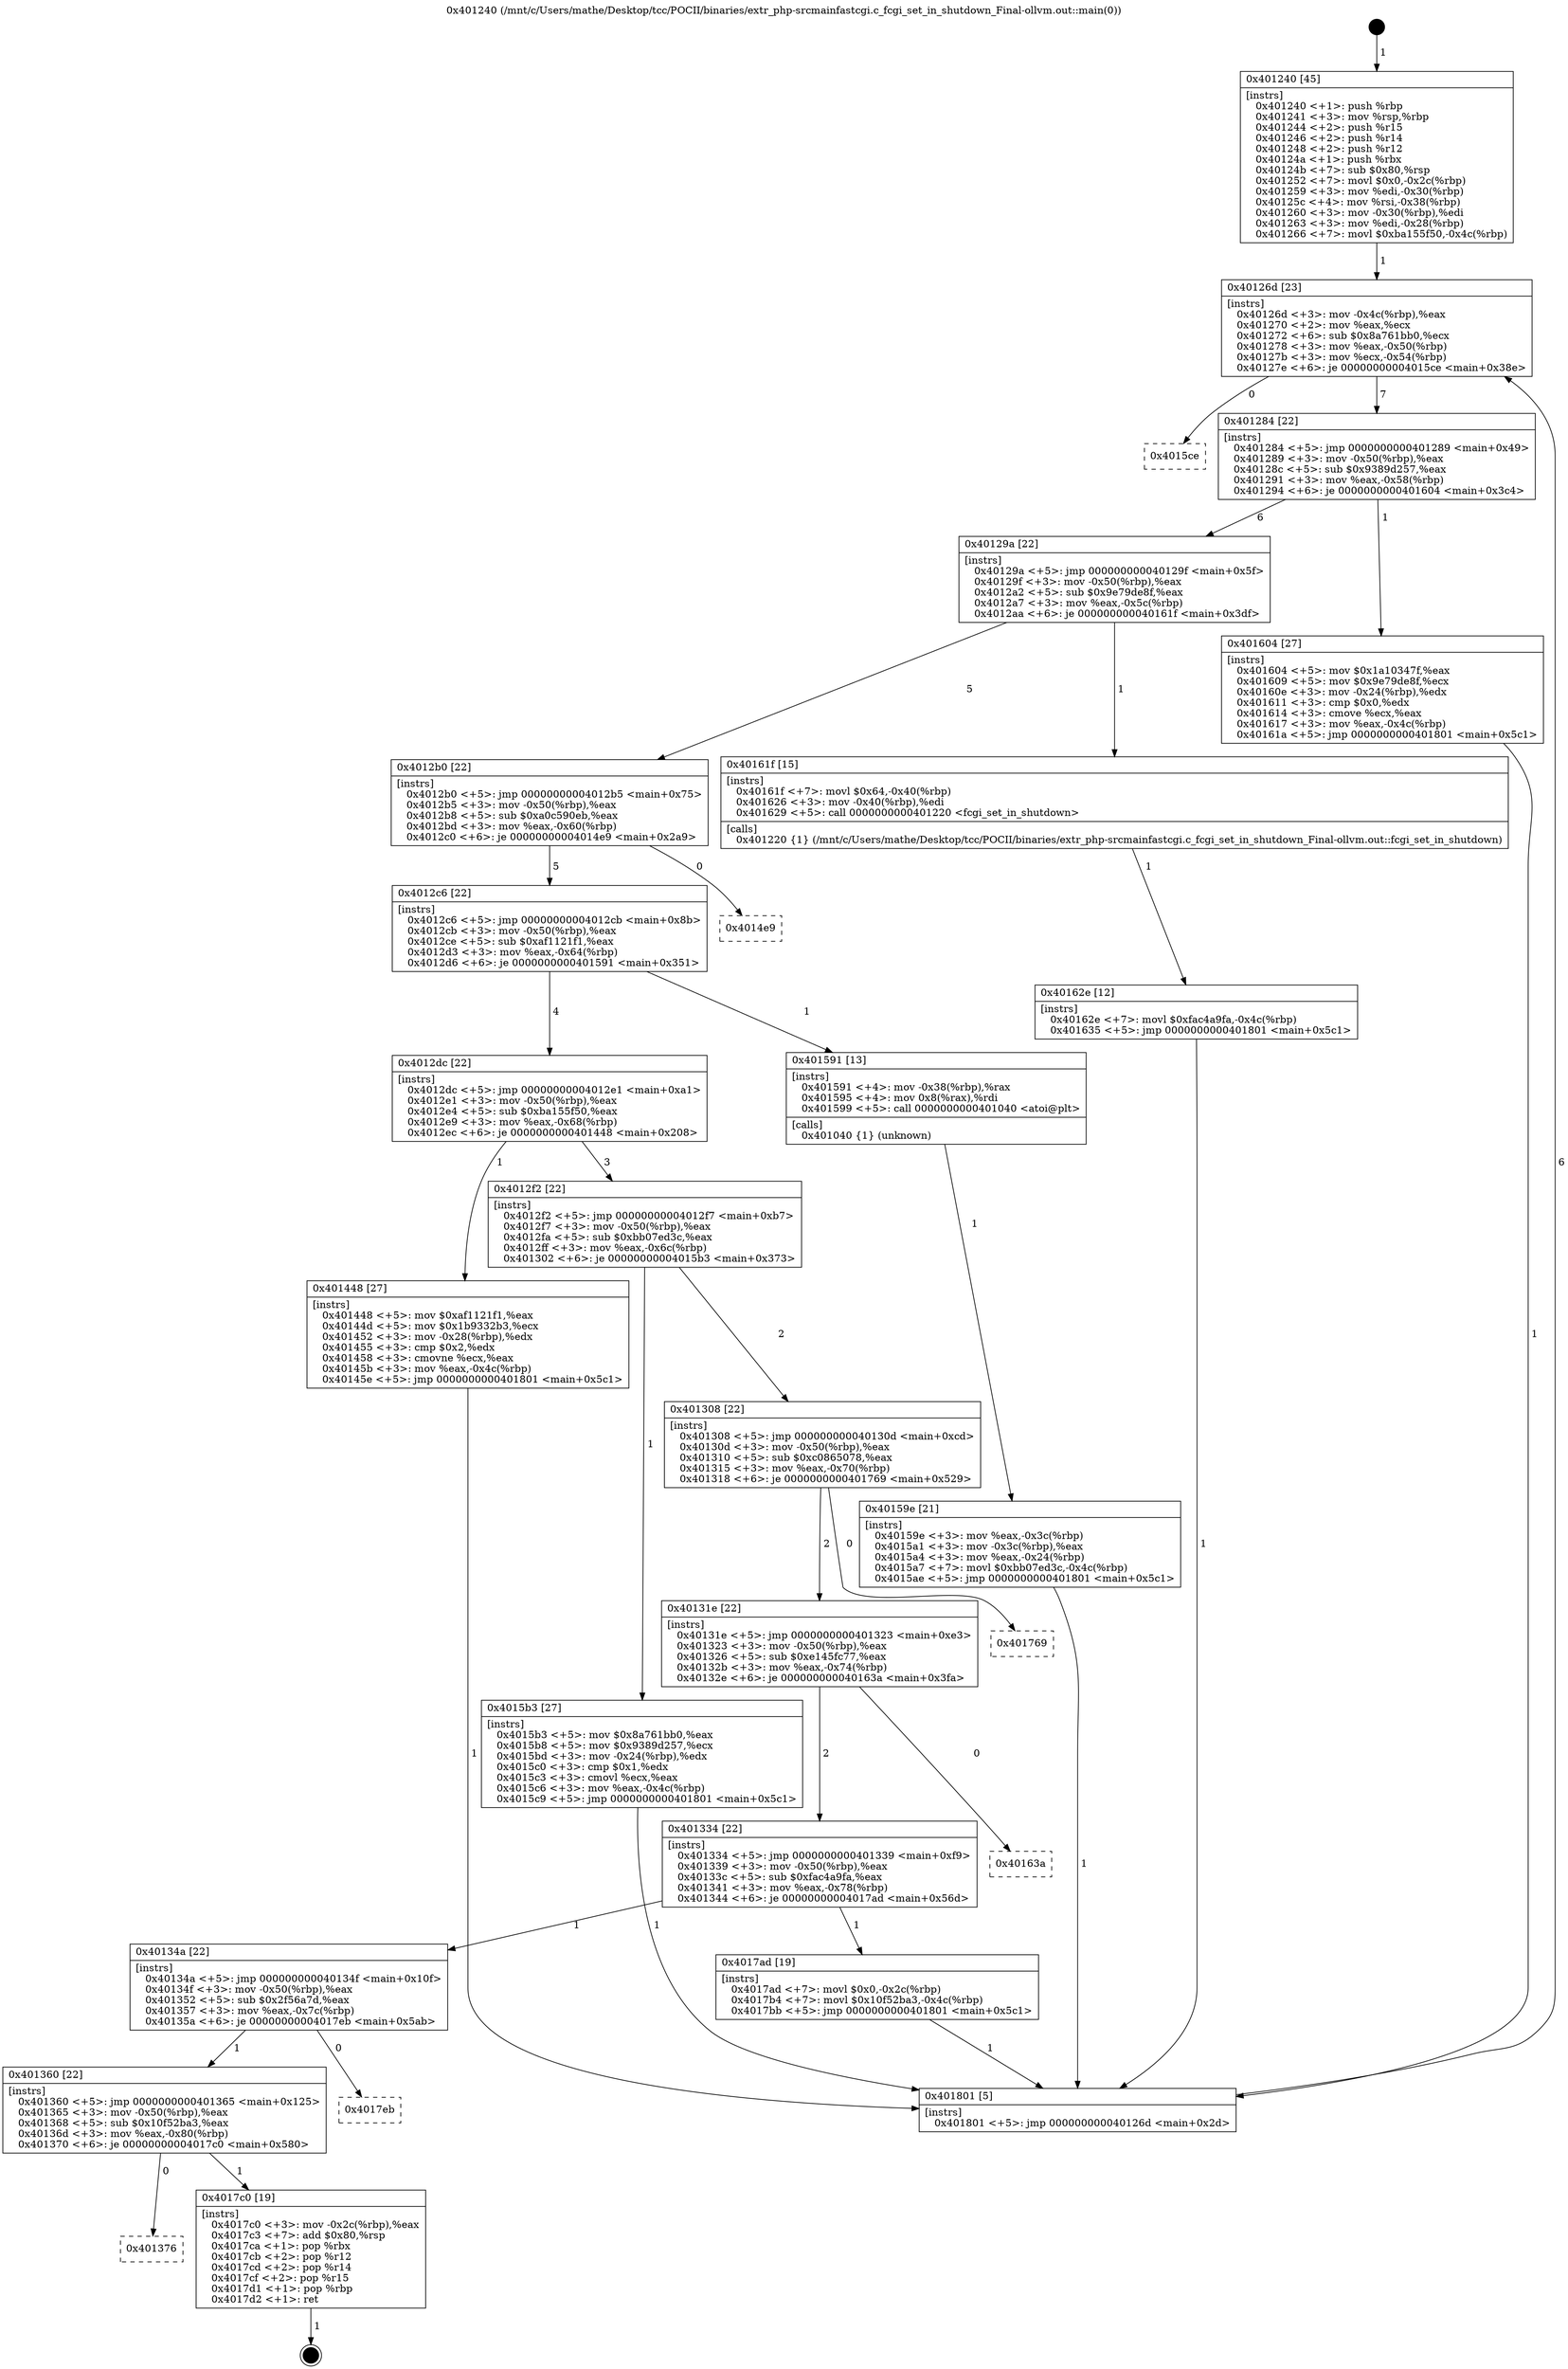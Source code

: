 digraph "0x401240" {
  label = "0x401240 (/mnt/c/Users/mathe/Desktop/tcc/POCII/binaries/extr_php-srcmainfastcgi.c_fcgi_set_in_shutdown_Final-ollvm.out::main(0))"
  labelloc = "t"
  node[shape=record]

  Entry [label="",width=0.3,height=0.3,shape=circle,fillcolor=black,style=filled]
  "0x40126d" [label="{
     0x40126d [23]\l
     | [instrs]\l
     &nbsp;&nbsp;0x40126d \<+3\>: mov -0x4c(%rbp),%eax\l
     &nbsp;&nbsp;0x401270 \<+2\>: mov %eax,%ecx\l
     &nbsp;&nbsp;0x401272 \<+6\>: sub $0x8a761bb0,%ecx\l
     &nbsp;&nbsp;0x401278 \<+3\>: mov %eax,-0x50(%rbp)\l
     &nbsp;&nbsp;0x40127b \<+3\>: mov %ecx,-0x54(%rbp)\l
     &nbsp;&nbsp;0x40127e \<+6\>: je 00000000004015ce \<main+0x38e\>\l
  }"]
  "0x4015ce" [label="{
     0x4015ce\l
  }", style=dashed]
  "0x401284" [label="{
     0x401284 [22]\l
     | [instrs]\l
     &nbsp;&nbsp;0x401284 \<+5\>: jmp 0000000000401289 \<main+0x49\>\l
     &nbsp;&nbsp;0x401289 \<+3\>: mov -0x50(%rbp),%eax\l
     &nbsp;&nbsp;0x40128c \<+5\>: sub $0x9389d257,%eax\l
     &nbsp;&nbsp;0x401291 \<+3\>: mov %eax,-0x58(%rbp)\l
     &nbsp;&nbsp;0x401294 \<+6\>: je 0000000000401604 \<main+0x3c4\>\l
  }"]
  Exit [label="",width=0.3,height=0.3,shape=circle,fillcolor=black,style=filled,peripheries=2]
  "0x401604" [label="{
     0x401604 [27]\l
     | [instrs]\l
     &nbsp;&nbsp;0x401604 \<+5\>: mov $0x1a10347f,%eax\l
     &nbsp;&nbsp;0x401609 \<+5\>: mov $0x9e79de8f,%ecx\l
     &nbsp;&nbsp;0x40160e \<+3\>: mov -0x24(%rbp),%edx\l
     &nbsp;&nbsp;0x401611 \<+3\>: cmp $0x0,%edx\l
     &nbsp;&nbsp;0x401614 \<+3\>: cmove %ecx,%eax\l
     &nbsp;&nbsp;0x401617 \<+3\>: mov %eax,-0x4c(%rbp)\l
     &nbsp;&nbsp;0x40161a \<+5\>: jmp 0000000000401801 \<main+0x5c1\>\l
  }"]
  "0x40129a" [label="{
     0x40129a [22]\l
     | [instrs]\l
     &nbsp;&nbsp;0x40129a \<+5\>: jmp 000000000040129f \<main+0x5f\>\l
     &nbsp;&nbsp;0x40129f \<+3\>: mov -0x50(%rbp),%eax\l
     &nbsp;&nbsp;0x4012a2 \<+5\>: sub $0x9e79de8f,%eax\l
     &nbsp;&nbsp;0x4012a7 \<+3\>: mov %eax,-0x5c(%rbp)\l
     &nbsp;&nbsp;0x4012aa \<+6\>: je 000000000040161f \<main+0x3df\>\l
  }"]
  "0x401376" [label="{
     0x401376\l
  }", style=dashed]
  "0x40161f" [label="{
     0x40161f [15]\l
     | [instrs]\l
     &nbsp;&nbsp;0x40161f \<+7\>: movl $0x64,-0x40(%rbp)\l
     &nbsp;&nbsp;0x401626 \<+3\>: mov -0x40(%rbp),%edi\l
     &nbsp;&nbsp;0x401629 \<+5\>: call 0000000000401220 \<fcgi_set_in_shutdown\>\l
     | [calls]\l
     &nbsp;&nbsp;0x401220 \{1\} (/mnt/c/Users/mathe/Desktop/tcc/POCII/binaries/extr_php-srcmainfastcgi.c_fcgi_set_in_shutdown_Final-ollvm.out::fcgi_set_in_shutdown)\l
  }"]
  "0x4012b0" [label="{
     0x4012b0 [22]\l
     | [instrs]\l
     &nbsp;&nbsp;0x4012b0 \<+5\>: jmp 00000000004012b5 \<main+0x75\>\l
     &nbsp;&nbsp;0x4012b5 \<+3\>: mov -0x50(%rbp),%eax\l
     &nbsp;&nbsp;0x4012b8 \<+5\>: sub $0xa0c590eb,%eax\l
     &nbsp;&nbsp;0x4012bd \<+3\>: mov %eax,-0x60(%rbp)\l
     &nbsp;&nbsp;0x4012c0 \<+6\>: je 00000000004014e9 \<main+0x2a9\>\l
  }"]
  "0x4017c0" [label="{
     0x4017c0 [19]\l
     | [instrs]\l
     &nbsp;&nbsp;0x4017c0 \<+3\>: mov -0x2c(%rbp),%eax\l
     &nbsp;&nbsp;0x4017c3 \<+7\>: add $0x80,%rsp\l
     &nbsp;&nbsp;0x4017ca \<+1\>: pop %rbx\l
     &nbsp;&nbsp;0x4017cb \<+2\>: pop %r12\l
     &nbsp;&nbsp;0x4017cd \<+2\>: pop %r14\l
     &nbsp;&nbsp;0x4017cf \<+2\>: pop %r15\l
     &nbsp;&nbsp;0x4017d1 \<+1\>: pop %rbp\l
     &nbsp;&nbsp;0x4017d2 \<+1\>: ret\l
  }"]
  "0x4014e9" [label="{
     0x4014e9\l
  }", style=dashed]
  "0x4012c6" [label="{
     0x4012c6 [22]\l
     | [instrs]\l
     &nbsp;&nbsp;0x4012c6 \<+5\>: jmp 00000000004012cb \<main+0x8b\>\l
     &nbsp;&nbsp;0x4012cb \<+3\>: mov -0x50(%rbp),%eax\l
     &nbsp;&nbsp;0x4012ce \<+5\>: sub $0xaf1121f1,%eax\l
     &nbsp;&nbsp;0x4012d3 \<+3\>: mov %eax,-0x64(%rbp)\l
     &nbsp;&nbsp;0x4012d6 \<+6\>: je 0000000000401591 \<main+0x351\>\l
  }"]
  "0x401360" [label="{
     0x401360 [22]\l
     | [instrs]\l
     &nbsp;&nbsp;0x401360 \<+5\>: jmp 0000000000401365 \<main+0x125\>\l
     &nbsp;&nbsp;0x401365 \<+3\>: mov -0x50(%rbp),%eax\l
     &nbsp;&nbsp;0x401368 \<+5\>: sub $0x10f52ba3,%eax\l
     &nbsp;&nbsp;0x40136d \<+3\>: mov %eax,-0x80(%rbp)\l
     &nbsp;&nbsp;0x401370 \<+6\>: je 00000000004017c0 \<main+0x580\>\l
  }"]
  "0x401591" [label="{
     0x401591 [13]\l
     | [instrs]\l
     &nbsp;&nbsp;0x401591 \<+4\>: mov -0x38(%rbp),%rax\l
     &nbsp;&nbsp;0x401595 \<+4\>: mov 0x8(%rax),%rdi\l
     &nbsp;&nbsp;0x401599 \<+5\>: call 0000000000401040 \<atoi@plt\>\l
     | [calls]\l
     &nbsp;&nbsp;0x401040 \{1\} (unknown)\l
  }"]
  "0x4012dc" [label="{
     0x4012dc [22]\l
     | [instrs]\l
     &nbsp;&nbsp;0x4012dc \<+5\>: jmp 00000000004012e1 \<main+0xa1\>\l
     &nbsp;&nbsp;0x4012e1 \<+3\>: mov -0x50(%rbp),%eax\l
     &nbsp;&nbsp;0x4012e4 \<+5\>: sub $0xba155f50,%eax\l
     &nbsp;&nbsp;0x4012e9 \<+3\>: mov %eax,-0x68(%rbp)\l
     &nbsp;&nbsp;0x4012ec \<+6\>: je 0000000000401448 \<main+0x208\>\l
  }"]
  "0x4017eb" [label="{
     0x4017eb\l
  }", style=dashed]
  "0x401448" [label="{
     0x401448 [27]\l
     | [instrs]\l
     &nbsp;&nbsp;0x401448 \<+5\>: mov $0xaf1121f1,%eax\l
     &nbsp;&nbsp;0x40144d \<+5\>: mov $0x1b9332b3,%ecx\l
     &nbsp;&nbsp;0x401452 \<+3\>: mov -0x28(%rbp),%edx\l
     &nbsp;&nbsp;0x401455 \<+3\>: cmp $0x2,%edx\l
     &nbsp;&nbsp;0x401458 \<+3\>: cmovne %ecx,%eax\l
     &nbsp;&nbsp;0x40145b \<+3\>: mov %eax,-0x4c(%rbp)\l
     &nbsp;&nbsp;0x40145e \<+5\>: jmp 0000000000401801 \<main+0x5c1\>\l
  }"]
  "0x4012f2" [label="{
     0x4012f2 [22]\l
     | [instrs]\l
     &nbsp;&nbsp;0x4012f2 \<+5\>: jmp 00000000004012f7 \<main+0xb7\>\l
     &nbsp;&nbsp;0x4012f7 \<+3\>: mov -0x50(%rbp),%eax\l
     &nbsp;&nbsp;0x4012fa \<+5\>: sub $0xbb07ed3c,%eax\l
     &nbsp;&nbsp;0x4012ff \<+3\>: mov %eax,-0x6c(%rbp)\l
     &nbsp;&nbsp;0x401302 \<+6\>: je 00000000004015b3 \<main+0x373\>\l
  }"]
  "0x401801" [label="{
     0x401801 [5]\l
     | [instrs]\l
     &nbsp;&nbsp;0x401801 \<+5\>: jmp 000000000040126d \<main+0x2d\>\l
  }"]
  "0x401240" [label="{
     0x401240 [45]\l
     | [instrs]\l
     &nbsp;&nbsp;0x401240 \<+1\>: push %rbp\l
     &nbsp;&nbsp;0x401241 \<+3\>: mov %rsp,%rbp\l
     &nbsp;&nbsp;0x401244 \<+2\>: push %r15\l
     &nbsp;&nbsp;0x401246 \<+2\>: push %r14\l
     &nbsp;&nbsp;0x401248 \<+2\>: push %r12\l
     &nbsp;&nbsp;0x40124a \<+1\>: push %rbx\l
     &nbsp;&nbsp;0x40124b \<+7\>: sub $0x80,%rsp\l
     &nbsp;&nbsp;0x401252 \<+7\>: movl $0x0,-0x2c(%rbp)\l
     &nbsp;&nbsp;0x401259 \<+3\>: mov %edi,-0x30(%rbp)\l
     &nbsp;&nbsp;0x40125c \<+4\>: mov %rsi,-0x38(%rbp)\l
     &nbsp;&nbsp;0x401260 \<+3\>: mov -0x30(%rbp),%edi\l
     &nbsp;&nbsp;0x401263 \<+3\>: mov %edi,-0x28(%rbp)\l
     &nbsp;&nbsp;0x401266 \<+7\>: movl $0xba155f50,-0x4c(%rbp)\l
  }"]
  "0x40159e" [label="{
     0x40159e [21]\l
     | [instrs]\l
     &nbsp;&nbsp;0x40159e \<+3\>: mov %eax,-0x3c(%rbp)\l
     &nbsp;&nbsp;0x4015a1 \<+3\>: mov -0x3c(%rbp),%eax\l
     &nbsp;&nbsp;0x4015a4 \<+3\>: mov %eax,-0x24(%rbp)\l
     &nbsp;&nbsp;0x4015a7 \<+7\>: movl $0xbb07ed3c,-0x4c(%rbp)\l
     &nbsp;&nbsp;0x4015ae \<+5\>: jmp 0000000000401801 \<main+0x5c1\>\l
  }"]
  "0x40134a" [label="{
     0x40134a [22]\l
     | [instrs]\l
     &nbsp;&nbsp;0x40134a \<+5\>: jmp 000000000040134f \<main+0x10f\>\l
     &nbsp;&nbsp;0x40134f \<+3\>: mov -0x50(%rbp),%eax\l
     &nbsp;&nbsp;0x401352 \<+5\>: sub $0x2f56a7d,%eax\l
     &nbsp;&nbsp;0x401357 \<+3\>: mov %eax,-0x7c(%rbp)\l
     &nbsp;&nbsp;0x40135a \<+6\>: je 00000000004017eb \<main+0x5ab\>\l
  }"]
  "0x4015b3" [label="{
     0x4015b3 [27]\l
     | [instrs]\l
     &nbsp;&nbsp;0x4015b3 \<+5\>: mov $0x8a761bb0,%eax\l
     &nbsp;&nbsp;0x4015b8 \<+5\>: mov $0x9389d257,%ecx\l
     &nbsp;&nbsp;0x4015bd \<+3\>: mov -0x24(%rbp),%edx\l
     &nbsp;&nbsp;0x4015c0 \<+3\>: cmp $0x1,%edx\l
     &nbsp;&nbsp;0x4015c3 \<+3\>: cmovl %ecx,%eax\l
     &nbsp;&nbsp;0x4015c6 \<+3\>: mov %eax,-0x4c(%rbp)\l
     &nbsp;&nbsp;0x4015c9 \<+5\>: jmp 0000000000401801 \<main+0x5c1\>\l
  }"]
  "0x401308" [label="{
     0x401308 [22]\l
     | [instrs]\l
     &nbsp;&nbsp;0x401308 \<+5\>: jmp 000000000040130d \<main+0xcd\>\l
     &nbsp;&nbsp;0x40130d \<+3\>: mov -0x50(%rbp),%eax\l
     &nbsp;&nbsp;0x401310 \<+5\>: sub $0xc0865078,%eax\l
     &nbsp;&nbsp;0x401315 \<+3\>: mov %eax,-0x70(%rbp)\l
     &nbsp;&nbsp;0x401318 \<+6\>: je 0000000000401769 \<main+0x529\>\l
  }"]
  "0x40162e" [label="{
     0x40162e [12]\l
     | [instrs]\l
     &nbsp;&nbsp;0x40162e \<+7\>: movl $0xfac4a9fa,-0x4c(%rbp)\l
     &nbsp;&nbsp;0x401635 \<+5\>: jmp 0000000000401801 \<main+0x5c1\>\l
  }"]
  "0x4017ad" [label="{
     0x4017ad [19]\l
     | [instrs]\l
     &nbsp;&nbsp;0x4017ad \<+7\>: movl $0x0,-0x2c(%rbp)\l
     &nbsp;&nbsp;0x4017b4 \<+7\>: movl $0x10f52ba3,-0x4c(%rbp)\l
     &nbsp;&nbsp;0x4017bb \<+5\>: jmp 0000000000401801 \<main+0x5c1\>\l
  }"]
  "0x401769" [label="{
     0x401769\l
  }", style=dashed]
  "0x40131e" [label="{
     0x40131e [22]\l
     | [instrs]\l
     &nbsp;&nbsp;0x40131e \<+5\>: jmp 0000000000401323 \<main+0xe3\>\l
     &nbsp;&nbsp;0x401323 \<+3\>: mov -0x50(%rbp),%eax\l
     &nbsp;&nbsp;0x401326 \<+5\>: sub $0xe145fc77,%eax\l
     &nbsp;&nbsp;0x40132b \<+3\>: mov %eax,-0x74(%rbp)\l
     &nbsp;&nbsp;0x40132e \<+6\>: je 000000000040163a \<main+0x3fa\>\l
  }"]
  "0x401334" [label="{
     0x401334 [22]\l
     | [instrs]\l
     &nbsp;&nbsp;0x401334 \<+5\>: jmp 0000000000401339 \<main+0xf9\>\l
     &nbsp;&nbsp;0x401339 \<+3\>: mov -0x50(%rbp),%eax\l
     &nbsp;&nbsp;0x40133c \<+5\>: sub $0xfac4a9fa,%eax\l
     &nbsp;&nbsp;0x401341 \<+3\>: mov %eax,-0x78(%rbp)\l
     &nbsp;&nbsp;0x401344 \<+6\>: je 00000000004017ad \<main+0x56d\>\l
  }"]
  "0x40163a" [label="{
     0x40163a\l
  }", style=dashed]
  Entry -> "0x401240" [label=" 1"]
  "0x40126d" -> "0x4015ce" [label=" 0"]
  "0x40126d" -> "0x401284" [label=" 7"]
  "0x4017c0" -> Exit [label=" 1"]
  "0x401284" -> "0x401604" [label=" 1"]
  "0x401284" -> "0x40129a" [label=" 6"]
  "0x401360" -> "0x401376" [label=" 0"]
  "0x40129a" -> "0x40161f" [label=" 1"]
  "0x40129a" -> "0x4012b0" [label=" 5"]
  "0x401360" -> "0x4017c0" [label=" 1"]
  "0x4012b0" -> "0x4014e9" [label=" 0"]
  "0x4012b0" -> "0x4012c6" [label=" 5"]
  "0x40134a" -> "0x401360" [label=" 1"]
  "0x4012c6" -> "0x401591" [label=" 1"]
  "0x4012c6" -> "0x4012dc" [label=" 4"]
  "0x40134a" -> "0x4017eb" [label=" 0"]
  "0x4012dc" -> "0x401448" [label=" 1"]
  "0x4012dc" -> "0x4012f2" [label=" 3"]
  "0x401448" -> "0x401801" [label=" 1"]
  "0x401240" -> "0x40126d" [label=" 1"]
  "0x401801" -> "0x40126d" [label=" 6"]
  "0x401591" -> "0x40159e" [label=" 1"]
  "0x40159e" -> "0x401801" [label=" 1"]
  "0x4017ad" -> "0x401801" [label=" 1"]
  "0x4012f2" -> "0x4015b3" [label=" 1"]
  "0x4012f2" -> "0x401308" [label=" 2"]
  "0x4015b3" -> "0x401801" [label=" 1"]
  "0x401604" -> "0x401801" [label=" 1"]
  "0x40161f" -> "0x40162e" [label=" 1"]
  "0x40162e" -> "0x401801" [label=" 1"]
  "0x401334" -> "0x40134a" [label=" 1"]
  "0x401308" -> "0x401769" [label=" 0"]
  "0x401308" -> "0x40131e" [label=" 2"]
  "0x401334" -> "0x4017ad" [label=" 1"]
  "0x40131e" -> "0x40163a" [label=" 0"]
  "0x40131e" -> "0x401334" [label=" 2"]
}
